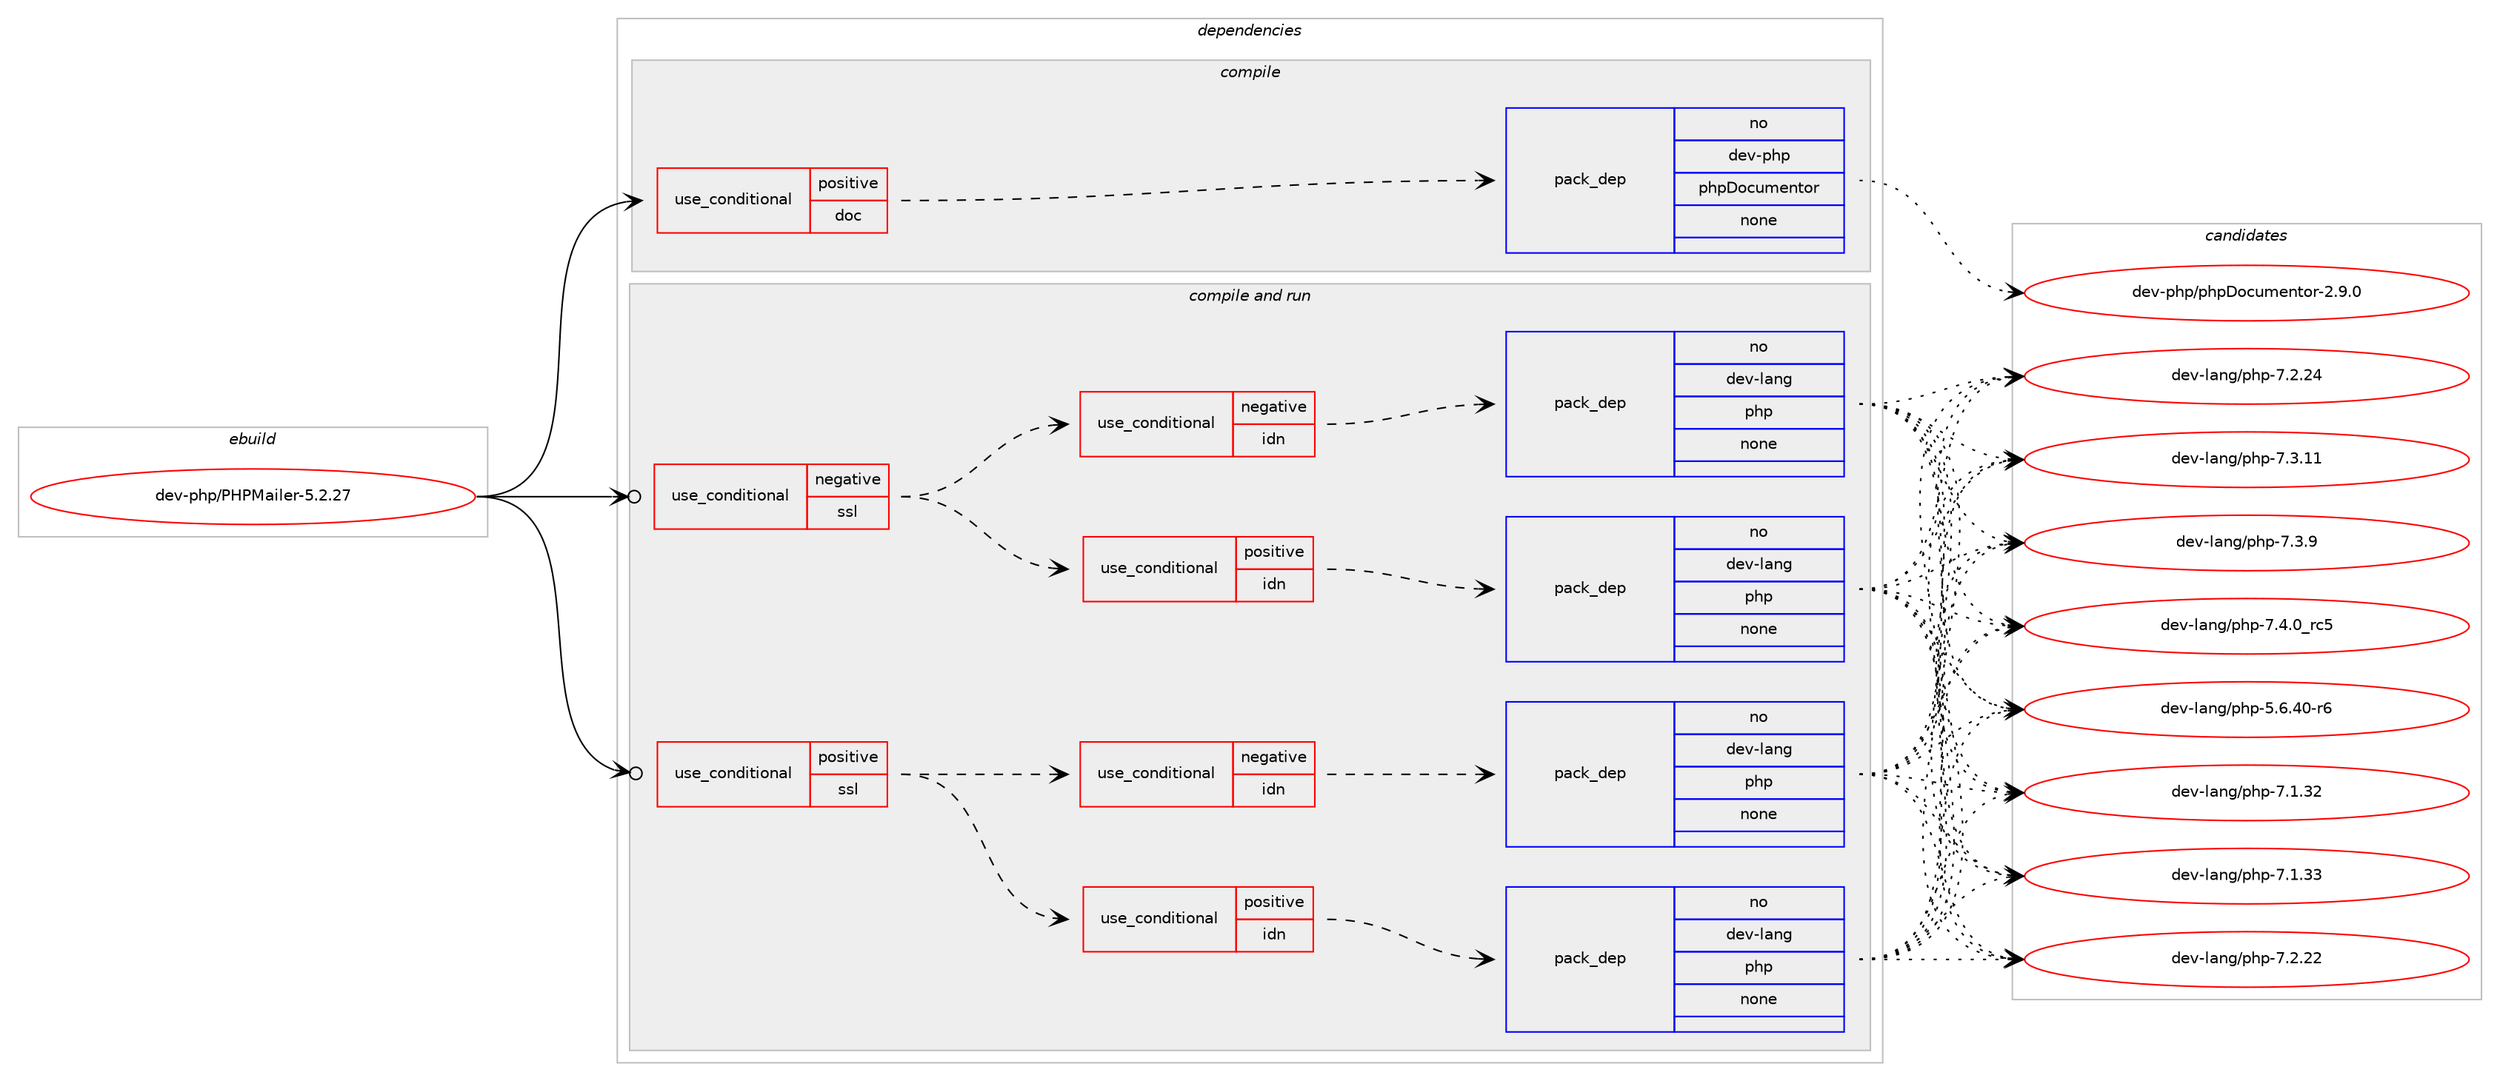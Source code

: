 digraph prolog {

# *************
# Graph options
# *************

newrank=true;
concentrate=true;
compound=true;
graph [rankdir=LR,fontname=Helvetica,fontsize=10,ranksep=1.5];#, ranksep=2.5, nodesep=0.2];
edge  [arrowhead=vee];
node  [fontname=Helvetica,fontsize=10];

# **********
# The ebuild
# **********

subgraph cluster_leftcol {
color=gray;
rank=same;
label=<<i>ebuild</i>>;
id [label="dev-php/PHPMailer-5.2.27", color=red, width=4, href="../dev-php/PHPMailer-5.2.27.svg"];
}

# ****************
# The dependencies
# ****************

subgraph cluster_midcol {
color=gray;
label=<<i>dependencies</i>>;
subgraph cluster_compile {
fillcolor="#eeeeee";
style=filled;
label=<<i>compile</i>>;
subgraph cond134712 {
dependency589303 [label=<<TABLE BORDER="0" CELLBORDER="1" CELLSPACING="0" CELLPADDING="4"><TR><TD ROWSPAN="3" CELLPADDING="10">use_conditional</TD></TR><TR><TD>positive</TD></TR><TR><TD>doc</TD></TR></TABLE>>, shape=none, color=red];
subgraph pack442923 {
dependency589304 [label=<<TABLE BORDER="0" CELLBORDER="1" CELLSPACING="0" CELLPADDING="4" WIDTH="220"><TR><TD ROWSPAN="6" CELLPADDING="30">pack_dep</TD></TR><TR><TD WIDTH="110">no</TD></TR><TR><TD>dev-php</TD></TR><TR><TD>phpDocumentor</TD></TR><TR><TD>none</TD></TR><TR><TD></TD></TR></TABLE>>, shape=none, color=blue];
}
dependency589303:e -> dependency589304:w [weight=20,style="dashed",arrowhead="vee"];
}
id:e -> dependency589303:w [weight=20,style="solid",arrowhead="vee"];
}
subgraph cluster_compileandrun {
fillcolor="#eeeeee";
style=filled;
label=<<i>compile and run</i>>;
subgraph cond134713 {
dependency589305 [label=<<TABLE BORDER="0" CELLBORDER="1" CELLSPACING="0" CELLPADDING="4"><TR><TD ROWSPAN="3" CELLPADDING="10">use_conditional</TD></TR><TR><TD>negative</TD></TR><TR><TD>ssl</TD></TR></TABLE>>, shape=none, color=red];
subgraph cond134714 {
dependency589306 [label=<<TABLE BORDER="0" CELLBORDER="1" CELLSPACING="0" CELLPADDING="4"><TR><TD ROWSPAN="3" CELLPADDING="10">use_conditional</TD></TR><TR><TD>positive</TD></TR><TR><TD>idn</TD></TR></TABLE>>, shape=none, color=red];
subgraph pack442924 {
dependency589307 [label=<<TABLE BORDER="0" CELLBORDER="1" CELLSPACING="0" CELLPADDING="4" WIDTH="220"><TR><TD ROWSPAN="6" CELLPADDING="30">pack_dep</TD></TR><TR><TD WIDTH="110">no</TD></TR><TR><TD>dev-lang</TD></TR><TR><TD>php</TD></TR><TR><TD>none</TD></TR><TR><TD></TD></TR></TABLE>>, shape=none, color=blue];
}
dependency589306:e -> dependency589307:w [weight=20,style="dashed",arrowhead="vee"];
}
dependency589305:e -> dependency589306:w [weight=20,style="dashed",arrowhead="vee"];
subgraph cond134715 {
dependency589308 [label=<<TABLE BORDER="0" CELLBORDER="1" CELLSPACING="0" CELLPADDING="4"><TR><TD ROWSPAN="3" CELLPADDING="10">use_conditional</TD></TR><TR><TD>negative</TD></TR><TR><TD>idn</TD></TR></TABLE>>, shape=none, color=red];
subgraph pack442925 {
dependency589309 [label=<<TABLE BORDER="0" CELLBORDER="1" CELLSPACING="0" CELLPADDING="4" WIDTH="220"><TR><TD ROWSPAN="6" CELLPADDING="30">pack_dep</TD></TR><TR><TD WIDTH="110">no</TD></TR><TR><TD>dev-lang</TD></TR><TR><TD>php</TD></TR><TR><TD>none</TD></TR><TR><TD></TD></TR></TABLE>>, shape=none, color=blue];
}
dependency589308:e -> dependency589309:w [weight=20,style="dashed",arrowhead="vee"];
}
dependency589305:e -> dependency589308:w [weight=20,style="dashed",arrowhead="vee"];
}
id:e -> dependency589305:w [weight=20,style="solid",arrowhead="odotvee"];
subgraph cond134716 {
dependency589310 [label=<<TABLE BORDER="0" CELLBORDER="1" CELLSPACING="0" CELLPADDING="4"><TR><TD ROWSPAN="3" CELLPADDING="10">use_conditional</TD></TR><TR><TD>positive</TD></TR><TR><TD>ssl</TD></TR></TABLE>>, shape=none, color=red];
subgraph cond134717 {
dependency589311 [label=<<TABLE BORDER="0" CELLBORDER="1" CELLSPACING="0" CELLPADDING="4"><TR><TD ROWSPAN="3" CELLPADDING="10">use_conditional</TD></TR><TR><TD>positive</TD></TR><TR><TD>idn</TD></TR></TABLE>>, shape=none, color=red];
subgraph pack442926 {
dependency589312 [label=<<TABLE BORDER="0" CELLBORDER="1" CELLSPACING="0" CELLPADDING="4" WIDTH="220"><TR><TD ROWSPAN="6" CELLPADDING="30">pack_dep</TD></TR><TR><TD WIDTH="110">no</TD></TR><TR><TD>dev-lang</TD></TR><TR><TD>php</TD></TR><TR><TD>none</TD></TR><TR><TD></TD></TR></TABLE>>, shape=none, color=blue];
}
dependency589311:e -> dependency589312:w [weight=20,style="dashed",arrowhead="vee"];
}
dependency589310:e -> dependency589311:w [weight=20,style="dashed",arrowhead="vee"];
subgraph cond134718 {
dependency589313 [label=<<TABLE BORDER="0" CELLBORDER="1" CELLSPACING="0" CELLPADDING="4"><TR><TD ROWSPAN="3" CELLPADDING="10">use_conditional</TD></TR><TR><TD>negative</TD></TR><TR><TD>idn</TD></TR></TABLE>>, shape=none, color=red];
subgraph pack442927 {
dependency589314 [label=<<TABLE BORDER="0" CELLBORDER="1" CELLSPACING="0" CELLPADDING="4" WIDTH="220"><TR><TD ROWSPAN="6" CELLPADDING="30">pack_dep</TD></TR><TR><TD WIDTH="110">no</TD></TR><TR><TD>dev-lang</TD></TR><TR><TD>php</TD></TR><TR><TD>none</TD></TR><TR><TD></TD></TR></TABLE>>, shape=none, color=blue];
}
dependency589313:e -> dependency589314:w [weight=20,style="dashed",arrowhead="vee"];
}
dependency589310:e -> dependency589313:w [weight=20,style="dashed",arrowhead="vee"];
}
id:e -> dependency589310:w [weight=20,style="solid",arrowhead="odotvee"];
}
subgraph cluster_run {
fillcolor="#eeeeee";
style=filled;
label=<<i>run</i>>;
}
}

# **************
# The candidates
# **************

subgraph cluster_choices {
rank=same;
color=gray;
label=<<i>candidates</i>>;

subgraph choice442923 {
color=black;
nodesep=1;
choice10010111845112104112471121041126811199117109101110116111114455046574648 [label="dev-php/phpDocumentor-2.9.0", color=red, width=4,href="../dev-php/phpDocumentor-2.9.0.svg"];
dependency589304:e -> choice10010111845112104112471121041126811199117109101110116111114455046574648:w [style=dotted,weight="100"];
}
subgraph choice442924 {
color=black;
nodesep=1;
choice100101118451089711010347112104112455346544652484511454 [label="dev-lang/php-5.6.40-r6", color=red, width=4,href="../dev-lang/php-5.6.40-r6.svg"];
choice10010111845108971101034711210411245554649465150 [label="dev-lang/php-7.1.32", color=red, width=4,href="../dev-lang/php-7.1.32.svg"];
choice10010111845108971101034711210411245554649465151 [label="dev-lang/php-7.1.33", color=red, width=4,href="../dev-lang/php-7.1.33.svg"];
choice10010111845108971101034711210411245554650465050 [label="dev-lang/php-7.2.22", color=red, width=4,href="../dev-lang/php-7.2.22.svg"];
choice10010111845108971101034711210411245554650465052 [label="dev-lang/php-7.2.24", color=red, width=4,href="../dev-lang/php-7.2.24.svg"];
choice10010111845108971101034711210411245554651464949 [label="dev-lang/php-7.3.11", color=red, width=4,href="../dev-lang/php-7.3.11.svg"];
choice100101118451089711010347112104112455546514657 [label="dev-lang/php-7.3.9", color=red, width=4,href="../dev-lang/php-7.3.9.svg"];
choice100101118451089711010347112104112455546524648951149953 [label="dev-lang/php-7.4.0_rc5", color=red, width=4,href="../dev-lang/php-7.4.0_rc5.svg"];
dependency589307:e -> choice100101118451089711010347112104112455346544652484511454:w [style=dotted,weight="100"];
dependency589307:e -> choice10010111845108971101034711210411245554649465150:w [style=dotted,weight="100"];
dependency589307:e -> choice10010111845108971101034711210411245554649465151:w [style=dotted,weight="100"];
dependency589307:e -> choice10010111845108971101034711210411245554650465050:w [style=dotted,weight="100"];
dependency589307:e -> choice10010111845108971101034711210411245554650465052:w [style=dotted,weight="100"];
dependency589307:e -> choice10010111845108971101034711210411245554651464949:w [style=dotted,weight="100"];
dependency589307:e -> choice100101118451089711010347112104112455546514657:w [style=dotted,weight="100"];
dependency589307:e -> choice100101118451089711010347112104112455546524648951149953:w [style=dotted,weight="100"];
}
subgraph choice442925 {
color=black;
nodesep=1;
choice100101118451089711010347112104112455346544652484511454 [label="dev-lang/php-5.6.40-r6", color=red, width=4,href="../dev-lang/php-5.6.40-r6.svg"];
choice10010111845108971101034711210411245554649465150 [label="dev-lang/php-7.1.32", color=red, width=4,href="../dev-lang/php-7.1.32.svg"];
choice10010111845108971101034711210411245554649465151 [label="dev-lang/php-7.1.33", color=red, width=4,href="../dev-lang/php-7.1.33.svg"];
choice10010111845108971101034711210411245554650465050 [label="dev-lang/php-7.2.22", color=red, width=4,href="../dev-lang/php-7.2.22.svg"];
choice10010111845108971101034711210411245554650465052 [label="dev-lang/php-7.2.24", color=red, width=4,href="../dev-lang/php-7.2.24.svg"];
choice10010111845108971101034711210411245554651464949 [label="dev-lang/php-7.3.11", color=red, width=4,href="../dev-lang/php-7.3.11.svg"];
choice100101118451089711010347112104112455546514657 [label="dev-lang/php-7.3.9", color=red, width=4,href="../dev-lang/php-7.3.9.svg"];
choice100101118451089711010347112104112455546524648951149953 [label="dev-lang/php-7.4.0_rc5", color=red, width=4,href="../dev-lang/php-7.4.0_rc5.svg"];
dependency589309:e -> choice100101118451089711010347112104112455346544652484511454:w [style=dotted,weight="100"];
dependency589309:e -> choice10010111845108971101034711210411245554649465150:w [style=dotted,weight="100"];
dependency589309:e -> choice10010111845108971101034711210411245554649465151:w [style=dotted,weight="100"];
dependency589309:e -> choice10010111845108971101034711210411245554650465050:w [style=dotted,weight="100"];
dependency589309:e -> choice10010111845108971101034711210411245554650465052:w [style=dotted,weight="100"];
dependency589309:e -> choice10010111845108971101034711210411245554651464949:w [style=dotted,weight="100"];
dependency589309:e -> choice100101118451089711010347112104112455546514657:w [style=dotted,weight="100"];
dependency589309:e -> choice100101118451089711010347112104112455546524648951149953:w [style=dotted,weight="100"];
}
subgraph choice442926 {
color=black;
nodesep=1;
choice100101118451089711010347112104112455346544652484511454 [label="dev-lang/php-5.6.40-r6", color=red, width=4,href="../dev-lang/php-5.6.40-r6.svg"];
choice10010111845108971101034711210411245554649465150 [label="dev-lang/php-7.1.32", color=red, width=4,href="../dev-lang/php-7.1.32.svg"];
choice10010111845108971101034711210411245554649465151 [label="dev-lang/php-7.1.33", color=red, width=4,href="../dev-lang/php-7.1.33.svg"];
choice10010111845108971101034711210411245554650465050 [label="dev-lang/php-7.2.22", color=red, width=4,href="../dev-lang/php-7.2.22.svg"];
choice10010111845108971101034711210411245554650465052 [label="dev-lang/php-7.2.24", color=red, width=4,href="../dev-lang/php-7.2.24.svg"];
choice10010111845108971101034711210411245554651464949 [label="dev-lang/php-7.3.11", color=red, width=4,href="../dev-lang/php-7.3.11.svg"];
choice100101118451089711010347112104112455546514657 [label="dev-lang/php-7.3.9", color=red, width=4,href="../dev-lang/php-7.3.9.svg"];
choice100101118451089711010347112104112455546524648951149953 [label="dev-lang/php-7.4.0_rc5", color=red, width=4,href="../dev-lang/php-7.4.0_rc5.svg"];
dependency589312:e -> choice100101118451089711010347112104112455346544652484511454:w [style=dotted,weight="100"];
dependency589312:e -> choice10010111845108971101034711210411245554649465150:w [style=dotted,weight="100"];
dependency589312:e -> choice10010111845108971101034711210411245554649465151:w [style=dotted,weight="100"];
dependency589312:e -> choice10010111845108971101034711210411245554650465050:w [style=dotted,weight="100"];
dependency589312:e -> choice10010111845108971101034711210411245554650465052:w [style=dotted,weight="100"];
dependency589312:e -> choice10010111845108971101034711210411245554651464949:w [style=dotted,weight="100"];
dependency589312:e -> choice100101118451089711010347112104112455546514657:w [style=dotted,weight="100"];
dependency589312:e -> choice100101118451089711010347112104112455546524648951149953:w [style=dotted,weight="100"];
}
subgraph choice442927 {
color=black;
nodesep=1;
choice100101118451089711010347112104112455346544652484511454 [label="dev-lang/php-5.6.40-r6", color=red, width=4,href="../dev-lang/php-5.6.40-r6.svg"];
choice10010111845108971101034711210411245554649465150 [label="dev-lang/php-7.1.32", color=red, width=4,href="../dev-lang/php-7.1.32.svg"];
choice10010111845108971101034711210411245554649465151 [label="dev-lang/php-7.1.33", color=red, width=4,href="../dev-lang/php-7.1.33.svg"];
choice10010111845108971101034711210411245554650465050 [label="dev-lang/php-7.2.22", color=red, width=4,href="../dev-lang/php-7.2.22.svg"];
choice10010111845108971101034711210411245554650465052 [label="dev-lang/php-7.2.24", color=red, width=4,href="../dev-lang/php-7.2.24.svg"];
choice10010111845108971101034711210411245554651464949 [label="dev-lang/php-7.3.11", color=red, width=4,href="../dev-lang/php-7.3.11.svg"];
choice100101118451089711010347112104112455546514657 [label="dev-lang/php-7.3.9", color=red, width=4,href="../dev-lang/php-7.3.9.svg"];
choice100101118451089711010347112104112455546524648951149953 [label="dev-lang/php-7.4.0_rc5", color=red, width=4,href="../dev-lang/php-7.4.0_rc5.svg"];
dependency589314:e -> choice100101118451089711010347112104112455346544652484511454:w [style=dotted,weight="100"];
dependency589314:e -> choice10010111845108971101034711210411245554649465150:w [style=dotted,weight="100"];
dependency589314:e -> choice10010111845108971101034711210411245554649465151:w [style=dotted,weight="100"];
dependency589314:e -> choice10010111845108971101034711210411245554650465050:w [style=dotted,weight="100"];
dependency589314:e -> choice10010111845108971101034711210411245554650465052:w [style=dotted,weight="100"];
dependency589314:e -> choice10010111845108971101034711210411245554651464949:w [style=dotted,weight="100"];
dependency589314:e -> choice100101118451089711010347112104112455546514657:w [style=dotted,weight="100"];
dependency589314:e -> choice100101118451089711010347112104112455546524648951149953:w [style=dotted,weight="100"];
}
}

}
